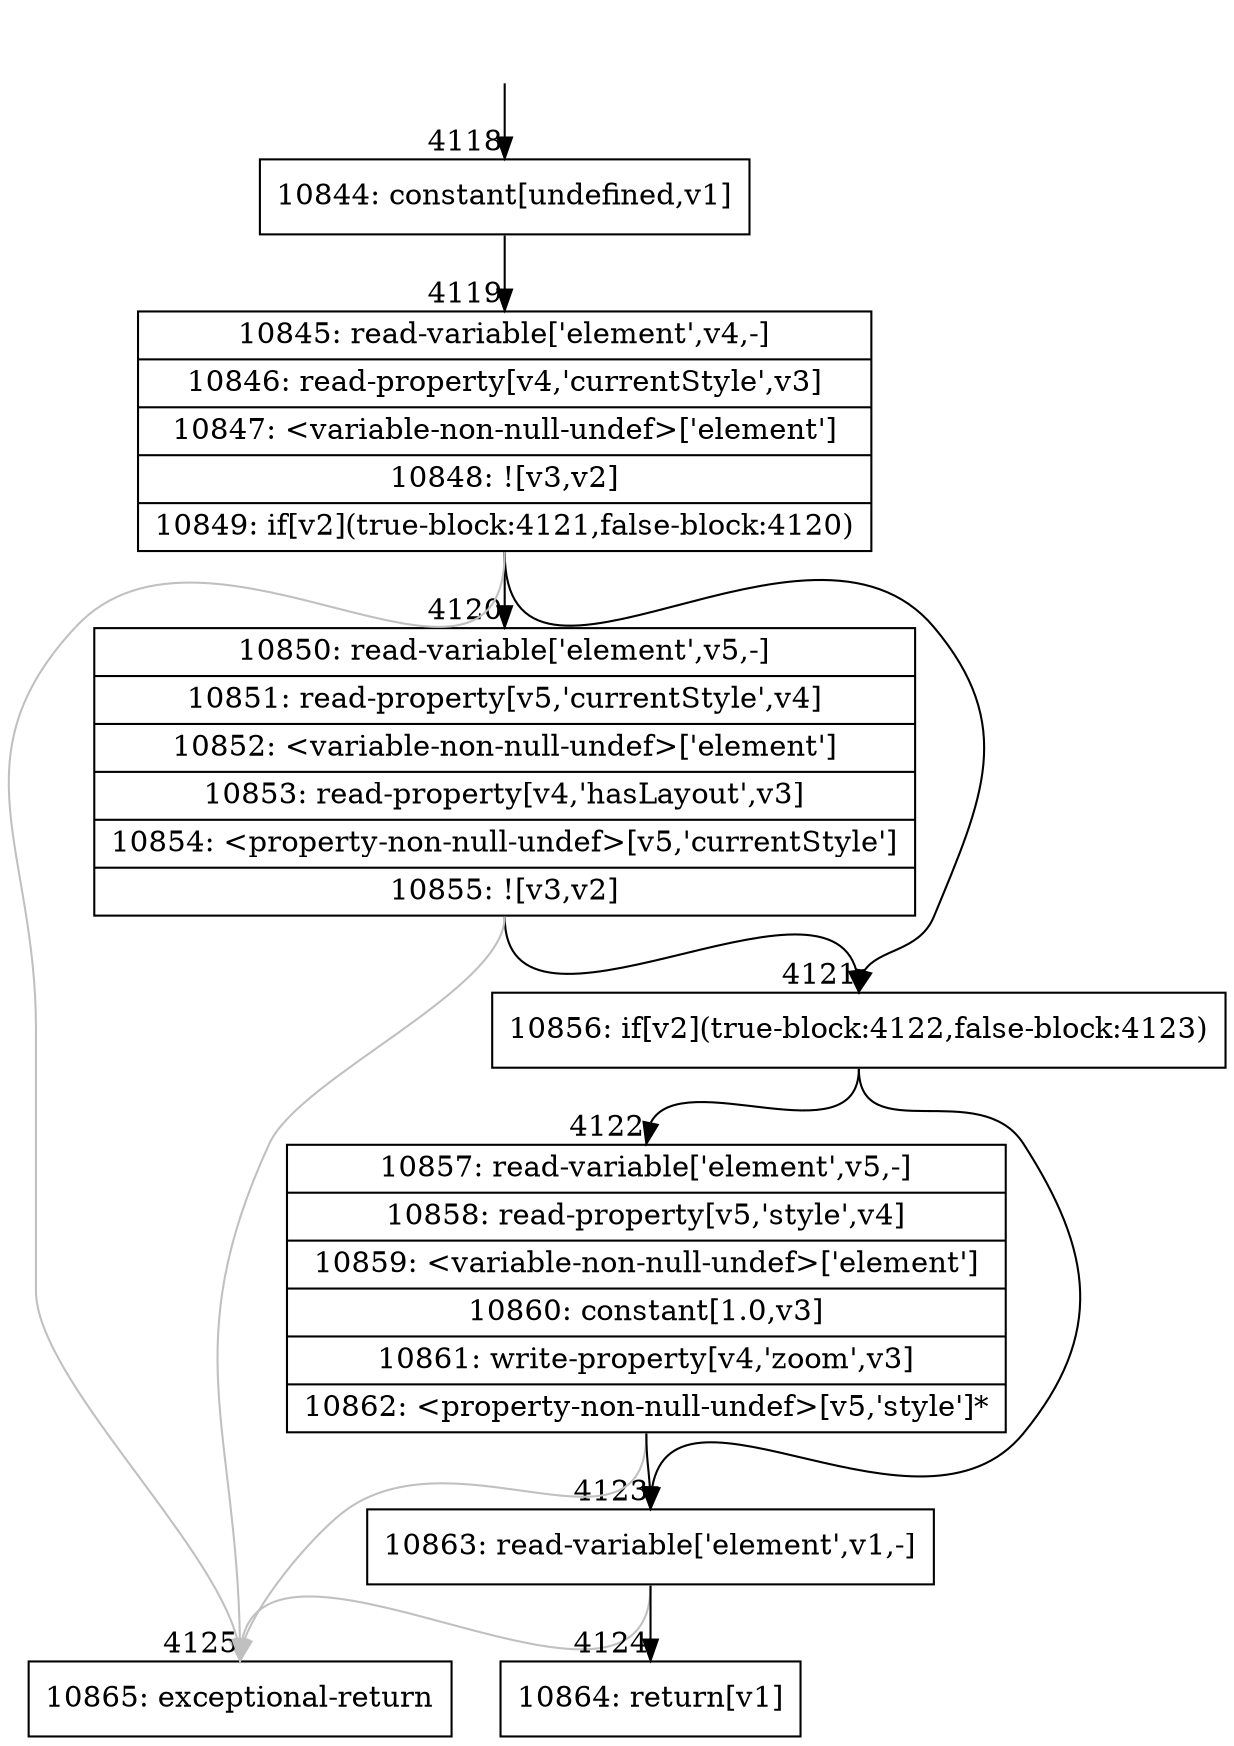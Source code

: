 digraph {
rankdir="TD"
BB_entry346[shape=none,label=""];
BB_entry346 -> BB4118 [tailport=s, headport=n, headlabel="    4118"]
BB4118 [shape=record label="{10844: constant[undefined,v1]}" ] 
BB4118 -> BB4119 [tailport=s, headport=n, headlabel="      4119"]
BB4119 [shape=record label="{10845: read-variable['element',v4,-]|10846: read-property[v4,'currentStyle',v3]|10847: \<variable-non-null-undef\>['element']|10848: ![v3,v2]|10849: if[v2](true-block:4121,false-block:4120)}" ] 
BB4119 -> BB4121 [tailport=s, headport=n, headlabel="      4121"]
BB4119 -> BB4120 [tailport=s, headport=n, headlabel="      4120"]
BB4119 -> BB4125 [tailport=s, headport=n, color=gray, headlabel="      4125"]
BB4120 [shape=record label="{10850: read-variable['element',v5,-]|10851: read-property[v5,'currentStyle',v4]|10852: \<variable-non-null-undef\>['element']|10853: read-property[v4,'hasLayout',v3]|10854: \<property-non-null-undef\>[v5,'currentStyle']|10855: ![v3,v2]}" ] 
BB4120 -> BB4121 [tailport=s, headport=n]
BB4120 -> BB4125 [tailport=s, headport=n, color=gray]
BB4121 [shape=record label="{10856: if[v2](true-block:4122,false-block:4123)}" ] 
BB4121 -> BB4122 [tailport=s, headport=n, headlabel="      4122"]
BB4121 -> BB4123 [tailport=s, headport=n, headlabel="      4123"]
BB4122 [shape=record label="{10857: read-variable['element',v5,-]|10858: read-property[v5,'style',v4]|10859: \<variable-non-null-undef\>['element']|10860: constant[1.0,v3]|10861: write-property[v4,'zoom',v3]|10862: \<property-non-null-undef\>[v5,'style']*}" ] 
BB4122 -> BB4123 [tailport=s, headport=n]
BB4122 -> BB4125 [tailport=s, headport=n, color=gray]
BB4123 [shape=record label="{10863: read-variable['element',v1,-]}" ] 
BB4123 -> BB4124 [tailport=s, headport=n, headlabel="      4124"]
BB4123 -> BB4125 [tailport=s, headport=n, color=gray]
BB4124 [shape=record label="{10864: return[v1]}" ] 
BB4125 [shape=record label="{10865: exceptional-return}" ] 
//#$~ 3146
}
